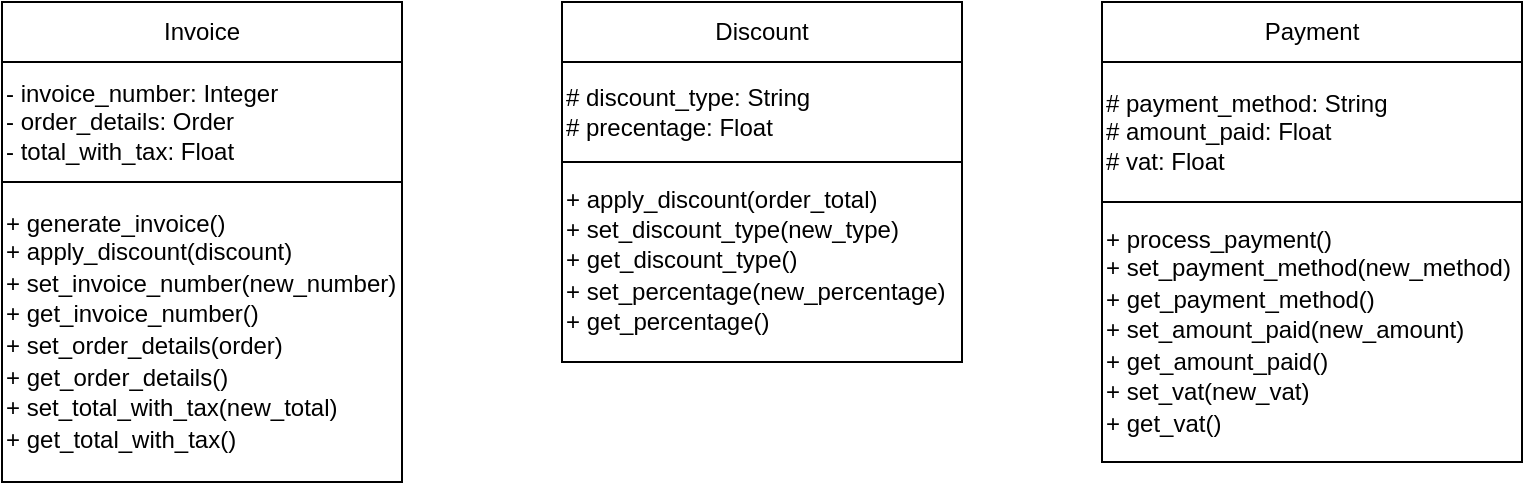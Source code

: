 <mxfile version="24.8.3">
  <diagram name="Page-1" id="9E6Qnwm4H6MDsQDdppYl">
    <mxGraphModel grid="1" page="1" gridSize="10" guides="1" tooltips="1" connect="1" arrows="1" fold="1" pageScale="1" pageWidth="850" pageHeight="1100" math="0" shadow="0">
      <root>
        <mxCell id="0" />
        <mxCell id="1" parent="0" />
        <mxCell id="6jBeYivhr_SPDBGl6C2d-1" value="" style="swimlane;startSize=0;" vertex="1" parent="1">
          <mxGeometry x="40" y="120" width="200" height="240" as="geometry" />
        </mxCell>
        <mxCell id="6jBeYivhr_SPDBGl6C2d-2" value="Invoice" style="rounded=0;whiteSpace=wrap;html=1;" vertex="1" parent="6jBeYivhr_SPDBGl6C2d-1">
          <mxGeometry width="200" height="30" as="geometry" />
        </mxCell>
        <mxCell id="6jBeYivhr_SPDBGl6C2d-3" value="- invoice_number: Integer&lt;div&gt;- order_details: Order&lt;/div&gt;&lt;div&gt;- total_with_tax: Float&lt;/div&gt;" style="rounded=0;whiteSpace=wrap;html=1;align=left;" vertex="1" parent="6jBeYivhr_SPDBGl6C2d-1">
          <mxGeometry y="30" width="200" height="60" as="geometry" />
        </mxCell>
        <mxCell id="6jBeYivhr_SPDBGl6C2d-4" value="&lt;font face=&quot;Helvetica&quot; style=&quot;font-size: 12px;&quot;&gt;+&amp;nbsp;&lt;span style=&quot;&quot; id=&quot;docs-internal-guid-2b009232-7fff-17db-fb07-64087ff59037&quot;&gt;&lt;span style=&quot;background-color: transparent; font-variant-numeric: normal; font-variant-east-asian: normal; font-variant-alternates: normal; font-variant-position: normal; vertical-align: baseline; white-space-collapse: preserve;&quot;&gt;generate_invoice()&lt;/span&gt;&lt;/span&gt;&lt;/font&gt;&lt;div style=&quot;line-height: 130%;&quot;&gt;&lt;font face=&quot;Helvetica&quot; style=&quot;font-size: 12px;&quot;&gt;&lt;span style=&quot;background-color: transparent; font-variant-numeric: normal; font-variant-east-asian: normal; font-variant-alternates: normal; font-variant-position: normal; vertical-align: baseline; white-space-collapse: preserve;&quot;&gt;+ &lt;/span&gt;&lt;span style=&quot;background-color: transparent; white-space-collapse: preserve;&quot;&gt;apply_discount(discount)&lt;/span&gt;&lt;/font&gt;&lt;/div&gt;&lt;div style=&quot;line-height: 130%;&quot;&gt;&lt;font face=&quot;Helvetica&quot; style=&quot;font-size: 12px;&quot;&gt;&lt;span style=&quot;background-color: transparent; white-space-collapse: preserve;&quot;&gt;+ &lt;/span&gt;&lt;span style=&quot;background-color: transparent; white-space-collapse: preserve;&quot;&gt;set_invoice_number(new_number)&lt;/span&gt;&lt;/font&gt;&lt;/div&gt;&lt;div style=&quot;line-height: 130%;&quot;&gt;&lt;font face=&quot;Helvetica&quot; style=&quot;font-size: 12px;&quot;&gt;&lt;span style=&quot;background-color: transparent; white-space-collapse: preserve;&quot;&gt;+ &lt;/span&gt;&lt;span style=&quot;background-color: transparent; white-space-collapse: preserve;&quot;&gt;get_invoice_number()&lt;/span&gt;&lt;/font&gt;&lt;/div&gt;&lt;div style=&quot;line-height: 130%;&quot;&gt;&lt;font face=&quot;Helvetica&quot; style=&quot;font-size: 12px;&quot;&gt;&lt;span style=&quot;background-color: transparent; white-space-collapse: preserve;&quot;&gt;+ &lt;/span&gt;&lt;span style=&quot;background-color: transparent; white-space-collapse: preserve;&quot;&gt;set_order_details(order)&lt;/span&gt;&lt;/font&gt;&lt;/div&gt;&lt;div style=&quot;line-height: 130%;&quot;&gt;&lt;font face=&quot;Helvetica&quot; style=&quot;font-size: 12px;&quot;&gt;&lt;span style=&quot;background-color: transparent; white-space-collapse: preserve;&quot;&gt;+ &lt;/span&gt;&lt;span style=&quot;background-color: transparent; white-space-collapse: preserve;&quot;&gt;get_order_details()&lt;/span&gt;&lt;/font&gt;&lt;/div&gt;&lt;div style=&quot;line-height: 130%;&quot;&gt;&lt;font face=&quot;Helvetica&quot; style=&quot;font-size: 12px;&quot;&gt;&lt;span style=&quot;background-color: transparent; white-space-collapse: preserve;&quot;&gt;+ &lt;/span&gt;&lt;span style=&quot;background-color: transparent; white-space-collapse: preserve;&quot;&gt;set_total_with_tax(new_total)&lt;/span&gt;&lt;/font&gt;&lt;/div&gt;&lt;div style=&quot;line-height: 130%;&quot;&gt;&lt;font face=&quot;Helvetica&quot; style=&quot;font-size: 12px;&quot;&gt;&lt;span style=&quot;background-color: transparent; white-space-collapse: preserve;&quot;&gt;+ &lt;/span&gt;&lt;span style=&quot;background-color: transparent; white-space-collapse: preserve;&quot;&gt;get_total_with_tax()&lt;/span&gt;&lt;/font&gt;&lt;/div&gt;" style="rounded=0;whiteSpace=wrap;html=1;align=left;" vertex="1" parent="6jBeYivhr_SPDBGl6C2d-1">
          <mxGeometry y="90" width="200" height="150" as="geometry" />
        </mxCell>
        <mxCell id="6jBeYivhr_SPDBGl6C2d-5" value="" style="swimlane;startSize=0;" vertex="1" parent="1">
          <mxGeometry x="320" y="120" width="200" height="180" as="geometry" />
        </mxCell>
        <mxCell id="6jBeYivhr_SPDBGl6C2d-6" value="Discount" style="rounded=0;whiteSpace=wrap;html=1;" vertex="1" parent="6jBeYivhr_SPDBGl6C2d-5">
          <mxGeometry width="200" height="30" as="geometry" />
        </mxCell>
        <mxCell id="6jBeYivhr_SPDBGl6C2d-7" value="# discount_type: String&lt;div&gt;# precentage: Float&lt;/div&gt;" style="rounded=0;whiteSpace=wrap;html=1;align=left;" vertex="1" parent="6jBeYivhr_SPDBGl6C2d-5">
          <mxGeometry y="30" width="200" height="50" as="geometry" />
        </mxCell>
        <mxCell id="6jBeYivhr_SPDBGl6C2d-8" value="&lt;font face=&quot;Helvetica&quot; style=&quot;font-size: 12px;&quot;&gt;+&amp;nbsp;&lt;span style=&quot;&quot; id=&quot;docs-internal-guid-56073b1f-7fff-6d89-59e6-9a52252395fe&quot;&gt;&lt;span style=&quot;background-color: transparent; font-variant-numeric: normal; font-variant-east-asian: normal; font-variant-alternates: normal; font-variant-position: normal; vertical-align: baseline; white-space-collapse: preserve;&quot;&gt;apply_discount(order_total)&lt;/span&gt;&lt;/span&gt;&lt;/font&gt;&lt;div style=&quot;line-height: 130%;&quot;&gt;&lt;font style=&quot;font-size: 12px;&quot;&gt;&lt;span style=&quot;background-color: transparent; font-variant-numeric: normal; font-variant-east-asian: normal; font-variant-alternates: normal; font-variant-position: normal; vertical-align: baseline; white-space-collapse: preserve;&quot;&gt;+ &lt;/span&gt;&lt;span style=&quot;background-color: transparent; white-space-collapse: preserve;&quot;&gt;set_discount_type(new_type)&lt;/span&gt;&lt;/font&gt;&lt;/div&gt;&lt;div style=&quot;line-height: 130%;&quot;&gt;&lt;font face=&quot;Helvetica&quot; style=&quot;font-size: 12px;&quot;&gt;&lt;span style=&quot;background-color: transparent; white-space-collapse: preserve;&quot;&gt;+ &lt;/span&gt;&lt;span style=&quot;background-color: transparent; white-space-collapse: preserve;&quot;&gt;get_discount_type()&lt;/span&gt;&lt;/font&gt;&lt;/div&gt;&lt;div style=&quot;line-height: 130%;&quot;&gt;&lt;font face=&quot;Helvetica&quot; style=&quot;font-size: 12px;&quot;&gt;&lt;span style=&quot;background-color: transparent; white-space-collapse: preserve;&quot;&gt;+ &lt;/span&gt;&lt;span style=&quot;background-color: transparent; white-space-collapse: preserve;&quot;&gt;set_percentage(new_percentage)&lt;/span&gt;&lt;/font&gt;&lt;/div&gt;&lt;div style=&quot;line-height: 130%;&quot;&gt;&lt;font face=&quot;Helvetica&quot; style=&quot;font-size: 12px;&quot;&gt;&lt;span style=&quot;background-color: transparent; white-space-collapse: preserve;&quot;&gt;+ &lt;/span&gt;&lt;span style=&quot;background-color: transparent; white-space-collapse: preserve;&quot;&gt;get_percentage()&lt;/span&gt;&lt;/font&gt;&lt;/div&gt;" style="rounded=0;whiteSpace=wrap;html=1;align=left;" vertex="1" parent="6jBeYivhr_SPDBGl6C2d-5">
          <mxGeometry y="80" width="200" height="100" as="geometry" />
        </mxCell>
        <mxCell id="6jBeYivhr_SPDBGl6C2d-14" value="" style="swimlane;startSize=0;" vertex="1" parent="1">
          <mxGeometry x="590" y="120" width="210" height="230" as="geometry" />
        </mxCell>
        <mxCell id="6jBeYivhr_SPDBGl6C2d-15" value="Payment" style="rounded=0;whiteSpace=wrap;html=1;" vertex="1" parent="6jBeYivhr_SPDBGl6C2d-14">
          <mxGeometry width="210" height="30" as="geometry" />
        </mxCell>
        <mxCell id="6jBeYivhr_SPDBGl6C2d-16" value="# payment_method: String&lt;div&gt;# amount_paid: Float&lt;/div&gt;&lt;div&gt;# vat: Float&lt;/div&gt;" style="rounded=0;whiteSpace=wrap;html=1;align=left;" vertex="1" parent="6jBeYivhr_SPDBGl6C2d-14">
          <mxGeometry y="30" width="210" height="70" as="geometry" />
        </mxCell>
        <mxCell id="6jBeYivhr_SPDBGl6C2d-17" value="&lt;font face=&quot;Helvetica&quot; style=&quot;font-size: 12px;&quot;&gt;+&amp;nbsp;&lt;span style=&quot;&quot; id=&quot;docs-internal-guid-4a5e830f-7fff-108a-2840-168971266d08&quot;&gt;&lt;span style=&quot;background-color: transparent; font-variant-numeric: normal; font-variant-east-asian: normal; font-variant-alternates: normal; font-variant-position: normal; vertical-align: baseline; white-space-collapse: preserve;&quot;&gt;process_payment()&lt;/span&gt;&lt;/span&gt;&lt;/font&gt;&lt;div style=&quot;line-height: 130%;&quot;&gt;&lt;font face=&quot;Helvetica&quot; style=&quot;font-size: 12px;&quot;&gt;&lt;span style=&quot;background-color: transparent; font-variant-numeric: normal; font-variant-east-asian: normal; font-variant-alternates: normal; font-variant-position: normal; vertical-align: baseline; white-space-collapse: preserve;&quot;&gt;+ &lt;/span&gt;&lt;span style=&quot;background-color: transparent; white-space-collapse: preserve;&quot;&gt;set_payment_method(new_method)&lt;/span&gt;&lt;/font&gt;&lt;/div&gt;&lt;div style=&quot;line-height: 130%;&quot;&gt;&lt;font face=&quot;Helvetica&quot; style=&quot;font-size: 12px;&quot;&gt;&lt;span style=&quot;background-color: transparent; white-space-collapse: preserve;&quot;&gt;+ &lt;/span&gt;&lt;span style=&quot;background-color: transparent; white-space-collapse: preserve;&quot;&gt;get_payment_method()&lt;/span&gt;&lt;/font&gt;&lt;/div&gt;&lt;div style=&quot;line-height: 130%;&quot;&gt;&lt;font face=&quot;Helvetica&quot; style=&quot;font-size: 12px;&quot;&gt;&lt;span style=&quot;background-color: transparent; white-space-collapse: preserve;&quot;&gt;+ &lt;/span&gt;&lt;span style=&quot;background-color: transparent; white-space-collapse: preserve;&quot;&gt;set_amount_paid(new_amount)&lt;/span&gt;&lt;/font&gt;&lt;/div&gt;&lt;div style=&quot;line-height: 130%;&quot;&gt;&lt;font face=&quot;Helvetica&quot; style=&quot;font-size: 12px;&quot;&gt;&lt;span style=&quot;background-color: transparent; white-space-collapse: preserve;&quot;&gt;+ &lt;/span&gt;&lt;span style=&quot;background-color: transparent; white-space-collapse: preserve;&quot;&gt;get_amount_paid()&lt;/span&gt;&lt;/font&gt;&lt;/div&gt;&lt;div style=&quot;line-height: 130%;&quot;&gt;&lt;font face=&quot;Helvetica&quot; style=&quot;font-size: 12px;&quot;&gt;&lt;span style=&quot;background-color: transparent; white-space-collapse: preserve;&quot;&gt;+ &lt;/span&gt;&lt;span style=&quot;background-color: transparent; white-space-collapse: preserve;&quot;&gt;set_vat(new_vat)&lt;/span&gt;&lt;/font&gt;&lt;/div&gt;&lt;div style=&quot;line-height: 130%;&quot;&gt;&lt;font face=&quot;Helvetica&quot; style=&quot;font-size: 12px;&quot;&gt;&lt;span style=&quot;background-color: transparent; white-space-collapse: preserve;&quot;&gt;+ &lt;/span&gt;&lt;span style=&quot;background-color: transparent; white-space-collapse: preserve;&quot;&gt;get_vat()&lt;/span&gt;&lt;span style=&quot;background-color: transparent; white-space-collapse: preserve;&quot;&gt; &lt;/span&gt;&lt;/font&gt;&lt;/div&gt;" style="rounded=0;whiteSpace=wrap;html=1;align=left;" vertex="1" parent="6jBeYivhr_SPDBGl6C2d-14">
          <mxGeometry y="100" width="210" height="130" as="geometry" />
        </mxCell>
      </root>
    </mxGraphModel>
  </diagram>
</mxfile>
